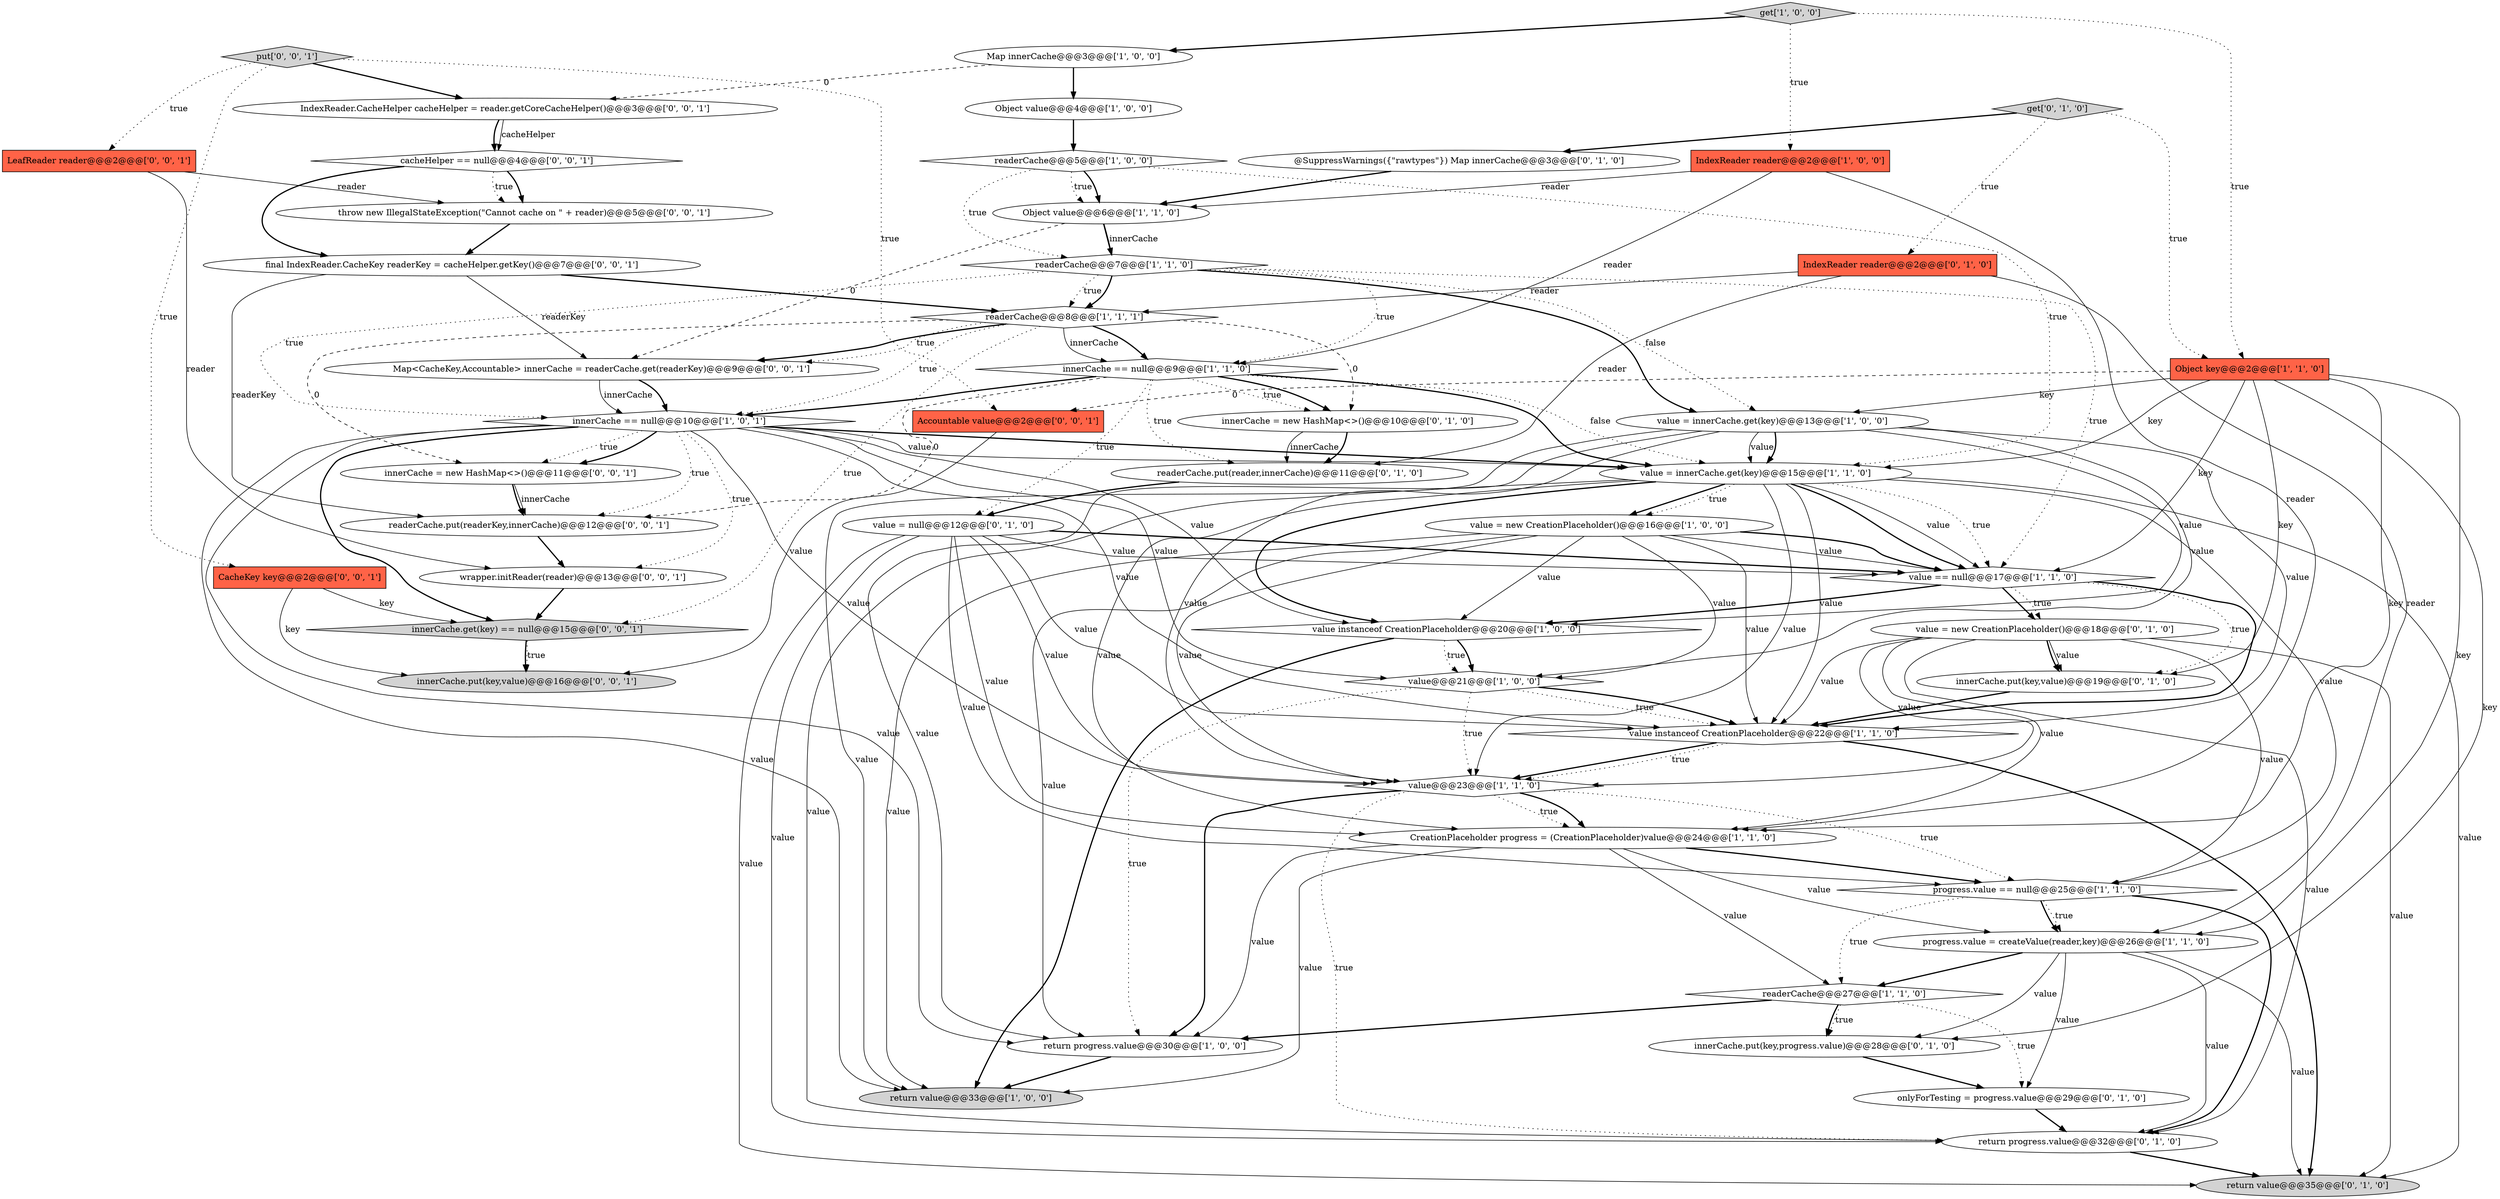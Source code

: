 digraph {
25 [style = filled, label = "@SuppressWarnings({\"rawtypes\"}) Map innerCache@@@3@@@['0', '1', '0']", fillcolor = white, shape = ellipse image = "AAA0AAABBB2BBB"];
21 [style = filled, label = "value = innerCache.get(key)@@@13@@@['1', '0', '0']", fillcolor = white, shape = ellipse image = "AAA0AAABBB1BBB"];
9 [style = filled, label = "readerCache@@@27@@@['1', '1', '0']", fillcolor = white, shape = diamond image = "AAA0AAABBB1BBB"];
12 [style = filled, label = "progress.value = createValue(reader,key)@@@26@@@['1', '1', '0']", fillcolor = white, shape = ellipse image = "AAA0AAABBB1BBB"];
30 [style = filled, label = "return progress.value@@@32@@@['0', '1', '0']", fillcolor = white, shape = ellipse image = "AAA0AAABBB2BBB"];
41 [style = filled, label = "innerCache = new HashMap<>()@@@11@@@['0', '0', '1']", fillcolor = white, shape = ellipse image = "AAA0AAABBB3BBB"];
5 [style = filled, label = "IndexReader reader@@@2@@@['1', '0', '0']", fillcolor = tomato, shape = box image = "AAA0AAABBB1BBB"];
50 [style = filled, label = "Accountable value@@@2@@@['0', '0', '1']", fillcolor = tomato, shape = box image = "AAA0AAABBB3BBB"];
6 [style = filled, label = "get['1', '0', '0']", fillcolor = lightgray, shape = diamond image = "AAA0AAABBB1BBB"];
34 [style = filled, label = "value = new CreationPlaceholder()@@@18@@@['0', '1', '0']", fillcolor = white, shape = ellipse image = "AAA0AAABBB2BBB"];
1 [style = filled, label = "progress.value == null@@@25@@@['1', '1', '0']", fillcolor = white, shape = diamond image = "AAA0AAABBB1BBB"];
19 [style = filled, label = "Map innerCache@@@3@@@['1', '0', '0']", fillcolor = white, shape = ellipse image = "AAA0AAABBB1BBB"];
7 [style = filled, label = "value@@@23@@@['1', '1', '0']", fillcolor = white, shape = diamond image = "AAA0AAABBB1BBB"];
36 [style = filled, label = "onlyForTesting = progress.value@@@29@@@['0', '1', '0']", fillcolor = white, shape = ellipse image = "AAA0AAABBB2BBB"];
45 [style = filled, label = "wrapper.initReader(reader)@@@13@@@['0', '0', '1']", fillcolor = white, shape = ellipse image = "AAA0AAABBB3BBB"];
49 [style = filled, label = "final IndexReader.CacheKey readerKey = cacheHelper.getKey()@@@7@@@['0', '0', '1']", fillcolor = white, shape = ellipse image = "AAA0AAABBB3BBB"];
23 [style = filled, label = "value = new CreationPlaceholder()@@@16@@@['1', '0', '0']", fillcolor = white, shape = ellipse image = "AAA0AAABBB1BBB"];
20 [style = filled, label = "innerCache == null@@@9@@@['1', '1', '0']", fillcolor = white, shape = diamond image = "AAA0AAABBB1BBB"];
29 [style = filled, label = "return value@@@35@@@['0', '1', '0']", fillcolor = lightgray, shape = ellipse image = "AAA0AAABBB2BBB"];
43 [style = filled, label = "LeafReader reader@@@2@@@['0', '0', '1']", fillcolor = tomato, shape = box image = "AAA0AAABBB3BBB"];
24 [style = filled, label = "value@@@21@@@['1', '0', '0']", fillcolor = white, shape = diamond image = "AAA0AAABBB1BBB"];
33 [style = filled, label = "innerCache.put(key,value)@@@19@@@['0', '1', '0']", fillcolor = white, shape = ellipse image = "AAA0AAABBB2BBB"];
18 [style = filled, label = "readerCache@@@7@@@['1', '1', '0']", fillcolor = white, shape = diamond image = "AAA0AAABBB1BBB"];
38 [style = filled, label = "innerCache.get(key) == null@@@15@@@['0', '0', '1']", fillcolor = lightgray, shape = diamond image = "AAA0AAABBB3BBB"];
44 [style = filled, label = "IndexReader.CacheHelper cacheHelper = reader.getCoreCacheHelper()@@@3@@@['0', '0', '1']", fillcolor = white, shape = ellipse image = "AAA0AAABBB3BBB"];
46 [style = filled, label = "CacheKey key@@@2@@@['0', '0', '1']", fillcolor = tomato, shape = box image = "AAA0AAABBB3BBB"];
48 [style = filled, label = "cacheHelper == null@@@4@@@['0', '0', '1']", fillcolor = white, shape = diamond image = "AAA0AAABBB3BBB"];
22 [style = filled, label = "return value@@@33@@@['1', '0', '0']", fillcolor = lightgray, shape = ellipse image = "AAA0AAABBB1BBB"];
17 [style = filled, label = "value = innerCache.get(key)@@@15@@@['1', '1', '0']", fillcolor = white, shape = ellipse image = "AAA0AAABBB1BBB"];
39 [style = filled, label = "Map<CacheKey,Accountable> innerCache = readerCache.get(readerKey)@@@9@@@['0', '0', '1']", fillcolor = white, shape = ellipse image = "AAA0AAABBB3BBB"];
27 [style = filled, label = "value = null@@@12@@@['0', '1', '0']", fillcolor = white, shape = ellipse image = "AAA0AAABBB2BBB"];
0 [style = filled, label = "Object value@@@6@@@['1', '1', '0']", fillcolor = white, shape = ellipse image = "AAA0AAABBB1BBB"];
40 [style = filled, label = "throw new IllegalStateException(\"Cannot cache on \" + reader)@@@5@@@['0', '0', '1']", fillcolor = white, shape = ellipse image = "AAA0AAABBB3BBB"];
3 [style = filled, label = "value instanceof CreationPlaceholder@@@22@@@['1', '1', '0']", fillcolor = white, shape = diamond image = "AAA0AAABBB1BBB"];
42 [style = filled, label = "innerCache.put(key,value)@@@16@@@['0', '0', '1']", fillcolor = lightgray, shape = ellipse image = "AAA0AAABBB3BBB"];
16 [style = filled, label = "value == null@@@17@@@['1', '1', '0']", fillcolor = white, shape = diamond image = "AAA0AAABBB1BBB"];
31 [style = filled, label = "readerCache.put(reader,innerCache)@@@11@@@['0', '1', '0']", fillcolor = white, shape = ellipse image = "AAA0AAABBB2BBB"];
2 [style = filled, label = "Object value@@@4@@@['1', '0', '0']", fillcolor = white, shape = ellipse image = "AAA0AAABBB1BBB"];
15 [style = filled, label = "innerCache == null@@@10@@@['1', '0', '1']", fillcolor = white, shape = diamond image = "AAA0AAABBB1BBB"];
8 [style = filled, label = "CreationPlaceholder progress = (CreationPlaceholder)value@@@24@@@['1', '1', '0']", fillcolor = white, shape = ellipse image = "AAA0AAABBB1BBB"];
26 [style = filled, label = "IndexReader reader@@@2@@@['0', '1', '0']", fillcolor = tomato, shape = box image = "AAA0AAABBB2BBB"];
10 [style = filled, label = "readerCache@@@5@@@['1', '0', '0']", fillcolor = white, shape = diamond image = "AAA0AAABBB1BBB"];
32 [style = filled, label = "innerCache = new HashMap<>()@@@10@@@['0', '1', '0']", fillcolor = white, shape = ellipse image = "AAA1AAABBB2BBB"];
14 [style = filled, label = "return progress.value@@@30@@@['1', '0', '0']", fillcolor = white, shape = ellipse image = "AAA0AAABBB1BBB"];
4 [style = filled, label = "readerCache@@@8@@@['1', '1', '1']", fillcolor = white, shape = diamond image = "AAA0AAABBB1BBB"];
37 [style = filled, label = "put['0', '0', '1']", fillcolor = lightgray, shape = diamond image = "AAA0AAABBB3BBB"];
13 [style = filled, label = "Object key@@@2@@@['1', '1', '0']", fillcolor = tomato, shape = box image = "AAA0AAABBB1BBB"];
47 [style = filled, label = "readerCache.put(readerKey,innerCache)@@@12@@@['0', '0', '1']", fillcolor = white, shape = ellipse image = "AAA0AAABBB3BBB"];
28 [style = filled, label = "innerCache.put(key,progress.value)@@@28@@@['0', '1', '0']", fillcolor = white, shape = ellipse image = "AAA0AAABBB2BBB"];
11 [style = filled, label = "value instanceof CreationPlaceholder@@@20@@@['1', '0', '0']", fillcolor = white, shape = diamond image = "AAA0AAABBB1BBB"];
35 [style = filled, label = "get['0', '1', '0']", fillcolor = lightgray, shape = diamond image = "AAA0AAABBB2BBB"];
17->8 [style = solid, label="value"];
50->42 [style = solid, label="value"];
20->32 [style = dotted, label="true"];
27->1 [style = solid, label="value"];
34->7 [style = solid, label="value"];
11->22 [style = bold, label=""];
34->29 [style = solid, label="value"];
49->39 [style = solid, label="readerKey"];
20->27 [style = dotted, label="true"];
20->31 [style = dotted, label="true"];
12->29 [style = solid, label="value"];
36->30 [style = bold, label=""];
41->47 [style = bold, label=""];
37->46 [style = dotted, label="true"];
44->48 [style = bold, label=""];
40->49 [style = bold, label=""];
23->16 [style = bold, label=""];
16->34 [style = bold, label=""];
2->10 [style = bold, label=""];
8->22 [style = solid, label="value"];
5->20 [style = solid, label="reader"];
6->19 [style = bold, label=""];
4->32 [style = dashed, label="0"];
21->7 [style = solid, label="value"];
17->29 [style = solid, label="value"];
3->7 [style = bold, label=""];
17->7 [style = solid, label="value"];
20->47 [style = dashed, label="0"];
0->18 [style = solid, label="innerCache"];
15->45 [style = dotted, label="true"];
4->39 [style = dotted, label="true"];
21->24 [style = solid, label="value"];
38->42 [style = bold, label=""];
1->30 [style = bold, label=""];
15->7 [style = solid, label="value"];
27->16 [style = solid, label="value"];
17->23 [style = bold, label=""];
9->14 [style = bold, label=""];
18->21 [style = bold, label=""];
20->17 [style = bold, label=""];
15->41 [style = dotted, label="true"];
9->28 [style = bold, label=""];
13->17 [style = solid, label="key"];
47->45 [style = bold, label=""];
17->16 [style = bold, label=""];
43->45 [style = solid, label="reader"];
5->8 [style = solid, label="reader"];
18->20 [style = dotted, label="true"];
13->8 [style = solid, label="key"];
15->17 [style = solid, label="value"];
11->24 [style = dotted, label="true"];
17->30 [style = solid, label="value"];
23->7 [style = solid, label="value"];
1->9 [style = dotted, label="true"];
17->16 [style = solid, label="value"];
15->38 [style = bold, label=""];
4->38 [style = dotted, label="true"];
49->4 [style = bold, label=""];
1->12 [style = bold, label=""];
12->30 [style = solid, label="value"];
34->1 [style = solid, label="value"];
46->38 [style = solid, label="key"];
20->15 [style = bold, label=""];
20->32 [style = bold, label=""];
7->8 [style = dotted, label="true"];
15->47 [style = dotted, label="true"];
49->47 [style = solid, label="readerKey"];
10->0 [style = dotted, label="true"];
48->40 [style = bold, label=""];
15->11 [style = solid, label="value"];
7->14 [style = bold, label=""];
12->9 [style = bold, label=""];
6->5 [style = dotted, label="true"];
15->14 [style = solid, label="value"];
13->50 [style = dashed, label="0"];
15->41 [style = bold, label=""];
17->11 [style = bold, label=""];
39->15 [style = bold, label=""];
35->25 [style = bold, label=""];
23->3 [style = solid, label="value"];
19->2 [style = bold, label=""];
3->7 [style = dotted, label="true"];
7->30 [style = dotted, label="true"];
13->16 [style = solid, label="key"];
17->3 [style = solid, label="value"];
21->17 [style = solid, label="value"];
14->22 [style = bold, label=""];
15->17 [style = bold, label=""];
27->7 [style = solid, label="value"];
3->29 [style = bold, label=""];
17->1 [style = solid, label="value"];
13->21 [style = solid, label="key"];
45->38 [style = bold, label=""];
7->8 [style = bold, label=""];
9->28 [style = dotted, label="true"];
21->11 [style = solid, label="value"];
17->16 [style = dotted, label="true"];
24->14 [style = dotted, label="true"];
34->8 [style = solid, label="value"];
13->12 [style = solid, label="key"];
12->36 [style = solid, label="value"];
34->30 [style = solid, label="value"];
24->7 [style = dotted, label="true"];
43->40 [style = solid, label="reader"];
35->13 [style = dotted, label="true"];
13->33 [style = solid, label="key"];
34->33 [style = bold, label=""];
15->24 [style = solid, label="value"];
7->1 [style = dotted, label="true"];
41->47 [style = solid, label="innerCache"];
11->24 [style = bold, label=""];
46->42 [style = solid, label="key"];
24->3 [style = dotted, label="true"];
8->1 [style = bold, label=""];
6->13 [style = dotted, label="true"];
26->4 [style = solid, label="reader"];
34->3 [style = solid, label="value"];
39->15 [style = solid, label="innerCache"];
18->4 [style = dotted, label="true"];
16->3 [style = bold, label=""];
27->29 [style = solid, label="value"];
24->3 [style = bold, label=""];
34->33 [style = solid, label="value"];
1->12 [style = dotted, label="true"];
20->17 [style = dotted, label="false"];
21->3 [style = solid, label="value"];
25->0 [style = bold, label=""];
26->12 [style = solid, label="reader"];
38->42 [style = dotted, label="true"];
23->22 [style = solid, label="value"];
13->28 [style = solid, label="key"];
16->11 [style = bold, label=""];
37->43 [style = dotted, label="true"];
8->14 [style = solid, label="value"];
21->14 [style = solid, label="value"];
10->0 [style = bold, label=""];
19->44 [style = dashed, label="0"];
18->15 [style = dotted, label="true"];
48->49 [style = bold, label=""];
15->3 [style = solid, label="value"];
27->30 [style = solid, label="value"];
37->50 [style = dotted, label="true"];
37->44 [style = bold, label=""];
15->22 [style = solid, label="value"];
16->33 [style = dotted, label="true"];
23->11 [style = solid, label="value"];
21->17 [style = bold, label=""];
32->31 [style = solid, label="innerCache"];
26->31 [style = solid, label="reader"];
27->3 [style = solid, label="value"];
4->39 [style = bold, label=""];
21->22 [style = solid, label="value"];
17->23 [style = dotted, label="true"];
16->34 [style = dotted, label="true"];
4->20 [style = bold, label=""];
44->48 [style = solid, label="cacheHelper"];
4->41 [style = dashed, label="0"];
12->28 [style = solid, label="value"];
27->16 [style = bold, label=""];
18->16 [style = dotted, label="true"];
0->39 [style = dashed, label="0"];
10->18 [style = dotted, label="true"];
5->0 [style = solid, label="reader"];
28->36 [style = bold, label=""];
9->36 [style = dotted, label="true"];
4->15 [style = dotted, label="true"];
32->31 [style = bold, label=""];
18->21 [style = dotted, label="false"];
35->26 [style = dotted, label="true"];
33->3 [style = bold, label=""];
23->16 [style = solid, label="value"];
8->12 [style = solid, label="value"];
48->40 [style = dotted, label="true"];
4->20 [style = solid, label="innerCache"];
8->9 [style = solid, label="value"];
27->8 [style = solid, label="value"];
10->17 [style = dotted, label="true"];
0->18 [style = bold, label=""];
31->27 [style = bold, label=""];
18->4 [style = bold, label=""];
30->29 [style = bold, label=""];
23->24 [style = solid, label="value"];
23->14 [style = solid, label="value"];
}
